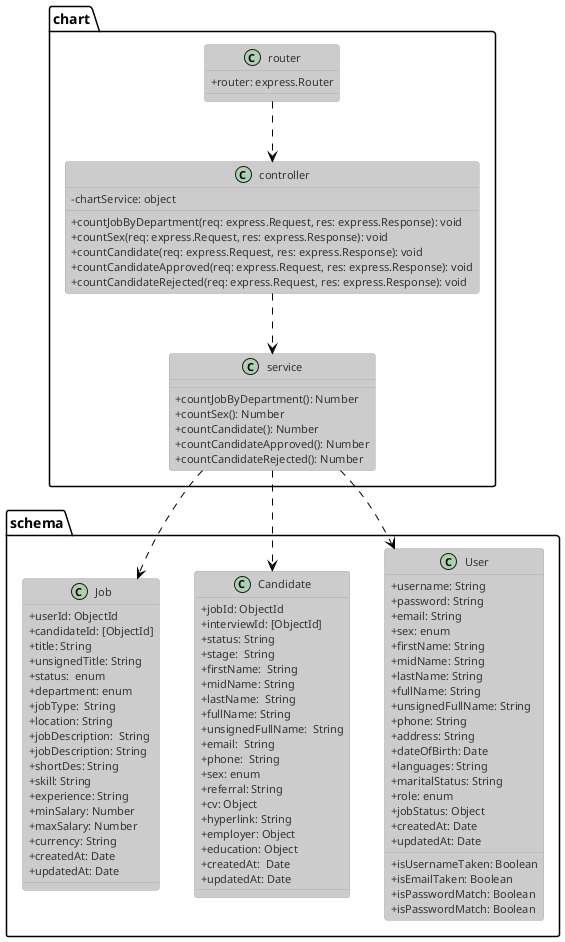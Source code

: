 
@startuml authClass
!theme reddress-lightblue

skinparam classAttributeIconSize 0
class chart.controller{
    - {field} chartService: object

    + {method} countJobByDepartment(req: express.Request, res: express.Response): void
    + {method} countSex(req: express.Request, res: express.Response): void
    + {method} countCandidate(req: express.Request, res: express.Response): void
    + {method} countCandidateApproved(req: express.Request, res: express.Response): void
    + {method} countCandidateRejected(req: express.Request, res: express.Response): void
}

class chart.service{
    + {method} countJobByDepartment(): Number
    + {method} countSex(): Number
    + {method} countCandidate(): Number
    + {method} countCandidateApproved(): Number
    + {method} countCandidateRejected(): Number
}

class chart.router{
    + {field} router: express.Router
}

class schema.User {
  + {field} username: String
  + {field} password: String
  + {field} email: String 
  + {field} sex: enum
  + {field} firstName: String 
  + {field} midName: String
  + {field} lastName: String 
  + {field} fullName: String 
  + {field} unsignedFullName: String
  + {field} phone: String
  + {field} address: String
  + {field} dateOfBirth: Date
  + {field} languages: String
  + {field} maritalStatus: String
  + {field} role: enum
  + {field} jobStatus: Object
  + {field} createdAt: Date
  + {field} updatedAt: Date

  + {method} isUsernameTaken: Boolean
  + {method} isEmailTaken: Boolean
  + {method} isPasswordMatch: Boolean
  + {method} isPasswordMatch: Boolean
}

class schema.Candidate {
    + {field} jobId: ObjectId
    + {field} interviewId: [ObjectId]
    + {field} status: String
    + {field} stage:  String
    + {field} firstName:  String 
    + {field} midName: String
    + {field} lastName:  String 
    + {field} fullName: String 
    + {field} unsignedFullName:  String
    + {field} email:  String
    + {field} phone:  String
    + {field} sex: enum 
    + {field} referral: String 
    + {field} cv: Object
    + {field} hyperlink: String 
    + {field} employer: Object
    + {field} education: Object
    + {field} createdAt:  Date
    + {field} updatedAt: Date
}

class schema.Job {
    + {field} userId: ObjectId
    + {field} candidateId: [ObjectId]
    + {field} title: String
    + {field} unsignedTitle: String
    + {field} status:  enum 
    + {field} department: enum
    + {field} jobType:  String 
    + {field} location: String 
    + {field} jobDescription:  String
    + {field} jobDescription: String
    + {field} shortDes: String
    + {field} skill: String
    + {field} experience: String
    + {field} minSalary: Number
    + {field} maxSalary: Number
    + {field} currency: String
    + {field} createdAt: Date
    + {field} updatedAt: Date
}

chart.router ..> chart.controller
chart.controller ..> chart.service
chart.service ..> schema.User
chart.service ..> schema.Candidate
chart.service ..> schema.Job
@enduml